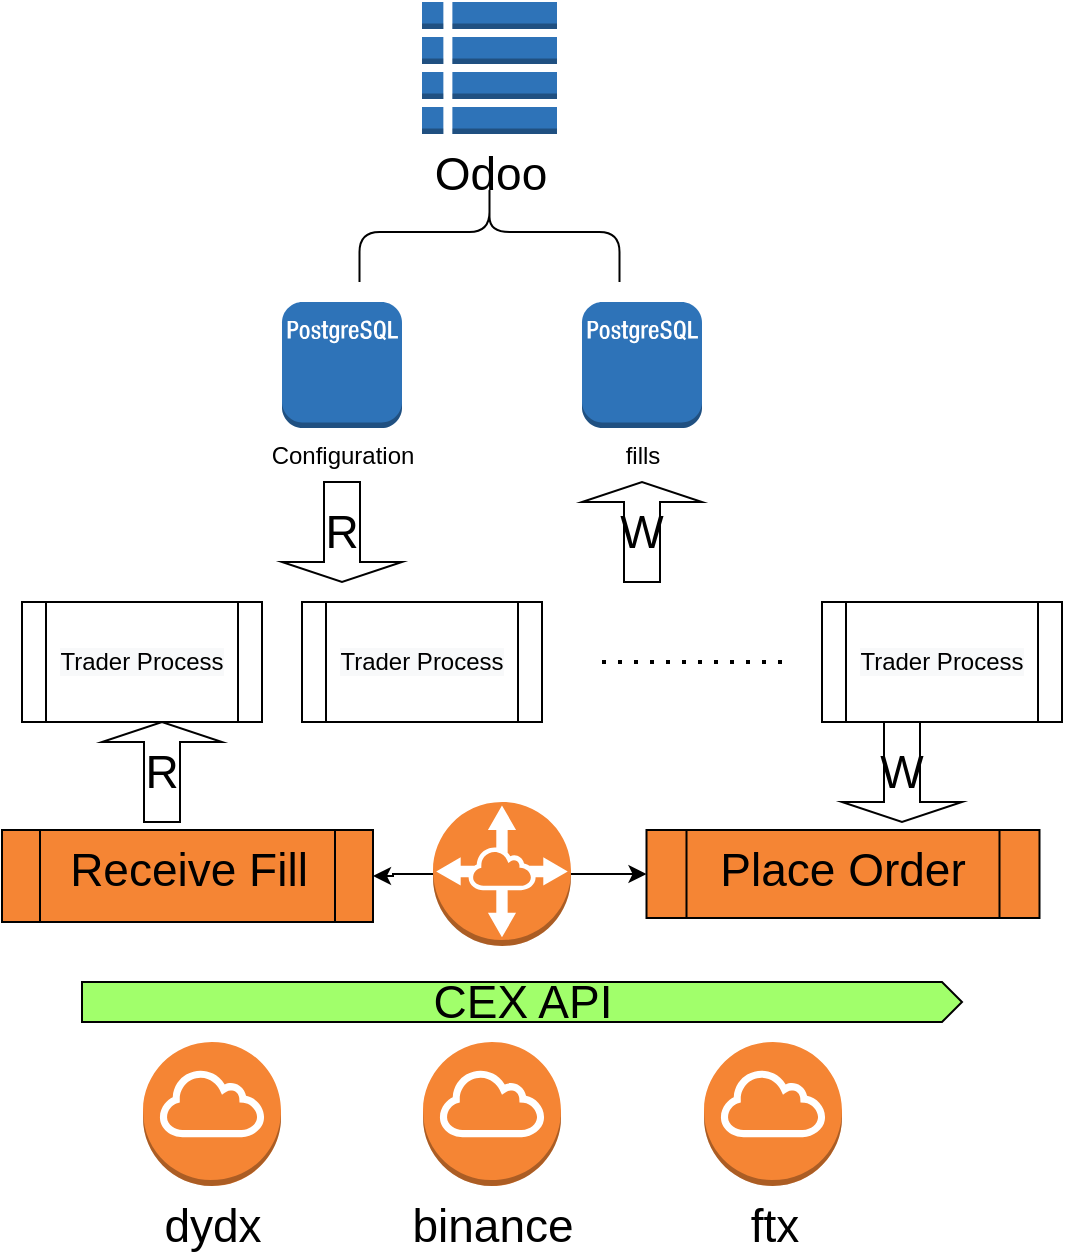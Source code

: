 <mxfile version="20.3.6" type="github">
  <diagram id="1FN0jCADEcaOHwnMj6fC" name="Page-1">
    <mxGraphModel dx="1189" dy="790" grid="1" gridSize="10" guides="1" tooltips="1" connect="1" arrows="1" fold="1" page="1" pageScale="1" pageWidth="850" pageHeight="1100" math="0" shadow="0">
      <root>
        <mxCell id="0" />
        <mxCell id="1" parent="0" />
        <mxCell id="E-Ok-bu4HI9y_HQx3JMv-6" value="" style="endArrow=none;dashed=1;html=1;dashPattern=1 3;strokeWidth=2;rounded=0;" edge="1" parent="1">
          <mxGeometry width="50" height="50" relative="1" as="geometry">
            <mxPoint x="540" y="520" as="sourcePoint" />
            <mxPoint x="450" y="520" as="targetPoint" />
            <Array as="points" />
          </mxGeometry>
        </mxCell>
        <mxCell id="E-Ok-bu4HI9y_HQx3JMv-8" value="&lt;meta charset=&quot;utf-8&quot;&gt;&lt;span style=&quot;color: rgb(0, 0, 0); font-family: Helvetica; font-size: 12px; font-style: normal; font-variant-ligatures: normal; font-variant-caps: normal; font-weight: 400; letter-spacing: normal; orphans: 2; text-align: center; text-indent: 0px; text-transform: none; widows: 2; word-spacing: 0px; -webkit-text-stroke-width: 0px; background-color: rgb(248, 249, 250); text-decoration-thickness: initial; text-decoration-style: initial; text-decoration-color: initial; float: none; display: inline !important;&quot;&gt;Trader Process&lt;/span&gt;" style="shape=process;whiteSpace=wrap;html=1;backgroundOutline=1;" vertex="1" parent="1">
          <mxGeometry x="160" y="490" width="120" height="60" as="geometry" />
        </mxCell>
        <mxCell id="E-Ok-bu4HI9y_HQx3JMv-9" value="&lt;meta charset=&quot;utf-8&quot;&gt;&lt;span style=&quot;color: rgb(0, 0, 0); font-family: Helvetica; font-size: 12px; font-style: normal; font-variant-ligatures: normal; font-variant-caps: normal; font-weight: 400; letter-spacing: normal; orphans: 2; text-align: center; text-indent: 0px; text-transform: none; widows: 2; word-spacing: 0px; -webkit-text-stroke-width: 0px; background-color: rgb(248, 249, 250); text-decoration-thickness: initial; text-decoration-style: initial; text-decoration-color: initial; float: none; display: inline !important;&quot;&gt;Trader Process&lt;/span&gt;" style="shape=process;whiteSpace=wrap;html=1;backgroundOutline=1;" vertex="1" parent="1">
          <mxGeometry x="300" y="490" width="120" height="60" as="geometry" />
        </mxCell>
        <mxCell id="E-Ok-bu4HI9y_HQx3JMv-10" value="&lt;meta charset=&quot;utf-8&quot;&gt;&lt;span style=&quot;color: rgb(0, 0, 0); font-family: Helvetica; font-size: 12px; font-style: normal; font-variant-ligatures: normal; font-variant-caps: normal; font-weight: 400; letter-spacing: normal; orphans: 2; text-align: center; text-indent: 0px; text-transform: none; widows: 2; word-spacing: 0px; -webkit-text-stroke-width: 0px; background-color: rgb(248, 249, 250); text-decoration-thickness: initial; text-decoration-style: initial; text-decoration-color: initial; float: none; display: inline !important;&quot;&gt;Trader Process&lt;/span&gt;" style="shape=process;whiteSpace=wrap;html=1;backgroundOutline=1;" vertex="1" parent="1">
          <mxGeometry x="560" y="490" width="120" height="60" as="geometry" />
        </mxCell>
        <mxCell id="E-Ok-bu4HI9y_HQx3JMv-14" value="Configuration" style="outlineConnect=0;dashed=0;verticalLabelPosition=bottom;verticalAlign=top;align=center;html=1;shape=mxgraph.aws3.postgre_sql_instance;fillColor=#2E73B8;gradientColor=none;" vertex="1" parent="1">
          <mxGeometry x="290" y="340" width="60" height="63" as="geometry" />
        </mxCell>
        <mxCell id="E-Ok-bu4HI9y_HQx3JMv-15" value="fills" style="outlineConnect=0;dashed=0;verticalLabelPosition=bottom;verticalAlign=top;align=center;html=1;shape=mxgraph.aws3.postgre_sql_instance;fillColor=#2E73B8;gradientColor=none;" vertex="1" parent="1">
          <mxGeometry x="440" y="340" width="60" height="63" as="geometry" />
        </mxCell>
        <mxCell id="E-Ok-bu4HI9y_HQx3JMv-16" value="&lt;font style=&quot;font-size: 23px;&quot;&gt;Odoo&lt;/font&gt;" style="outlineConnect=0;dashed=0;verticalLabelPosition=bottom;verticalAlign=top;align=center;html=1;shape=mxgraph.aws3.table;fillColor=#2E73B8;gradientColor=none;" vertex="1" parent="1">
          <mxGeometry x="360" y="190" width="67.5" height="66" as="geometry" />
        </mxCell>
        <mxCell id="E-Ok-bu4HI9y_HQx3JMv-22" value="" style="strokeWidth=2;dashed=0;align=center;fontSize=8;html=1;shape=rect;" vertex="1" parent="1">
          <mxGeometry x="420" y="450" as="geometry" />
        </mxCell>
        <mxCell id="E-Ok-bu4HI9y_HQx3JMv-27" value="" style="strokeWidth=2;dashed=0;align=center;fontSize=8;html=1;shape=rect;" vertex="1" parent="1">
          <mxGeometry x="420" y="450" as="geometry" />
        </mxCell>
        <mxCell id="E-Ok-bu4HI9y_HQx3JMv-36" value="" style="shape=curlyBracket;whiteSpace=wrap;html=1;rounded=1;flipH=1;fontSize=23;rotation=-90;" vertex="1" parent="1">
          <mxGeometry x="368.75" y="240" width="50" height="130" as="geometry" />
        </mxCell>
        <mxCell id="E-Ok-bu4HI9y_HQx3JMv-38" value="R" style="shape=singleArrow;direction=south;whiteSpace=wrap;html=1;fontSize=23;" vertex="1" parent="1">
          <mxGeometry x="290" y="430" width="60" height="50" as="geometry" />
        </mxCell>
        <mxCell id="E-Ok-bu4HI9y_HQx3JMv-40" value="W" style="shape=singleArrow;direction=north;whiteSpace=wrap;html=1;fontSize=23;" vertex="1" parent="1">
          <mxGeometry x="440" y="430" width="60" height="50" as="geometry" />
        </mxCell>
        <mxCell id="E-Ok-bu4HI9y_HQx3JMv-41" value="dydx" style="outlineConnect=0;dashed=0;verticalLabelPosition=bottom;verticalAlign=top;align=center;html=1;shape=mxgraph.aws3.internet_gateway;fillColor=#F58534;gradientColor=none;fontSize=23;" vertex="1" parent="1">
          <mxGeometry x="220.5" y="710" width="69" height="72" as="geometry" />
        </mxCell>
        <mxCell id="E-Ok-bu4HI9y_HQx3JMv-42" value="binance" style="outlineConnect=0;dashed=0;verticalLabelPosition=bottom;verticalAlign=top;align=center;html=1;shape=mxgraph.aws3.internet_gateway;fillColor=#F58534;gradientColor=none;fontSize=23;" vertex="1" parent="1">
          <mxGeometry x="360.5" y="710" width="69" height="72" as="geometry" />
        </mxCell>
        <mxCell id="E-Ok-bu4HI9y_HQx3JMv-43" value="ftx" style="outlineConnect=0;dashed=0;verticalLabelPosition=bottom;verticalAlign=top;align=center;html=1;shape=mxgraph.aws3.internet_gateway;fillColor=#F58534;gradientColor=none;fontSize=23;" vertex="1" parent="1">
          <mxGeometry x="501" y="710" width="69" height="72" as="geometry" />
        </mxCell>
        <mxCell id="E-Ok-bu4HI9y_HQx3JMv-50" value="" style="edgeStyle=orthogonalEdgeStyle;rounded=0;orthogonalLoop=1;jettySize=auto;html=1;fontSize=23;" edge="1" parent="1" source="E-Ok-bu4HI9y_HQx3JMv-48" target="E-Ok-bu4HI9y_HQx3JMv-49">
          <mxGeometry relative="1" as="geometry" />
        </mxCell>
        <mxCell id="E-Ok-bu4HI9y_HQx3JMv-58" value="" style="edgeStyle=orthogonalEdgeStyle;rounded=0;orthogonalLoop=1;jettySize=auto;html=1;fontSize=23;" edge="1" parent="1" source="E-Ok-bu4HI9y_HQx3JMv-48" target="E-Ok-bu4HI9y_HQx3JMv-57">
          <mxGeometry relative="1" as="geometry" />
        </mxCell>
        <mxCell id="E-Ok-bu4HI9y_HQx3JMv-48" value="" style="outlineConnect=0;dashed=0;verticalLabelPosition=bottom;verticalAlign=top;align=center;html=1;shape=mxgraph.aws3.vpc_peering;fillColor=#F58534;gradientColor=none;fontSize=23;" vertex="1" parent="1">
          <mxGeometry x="365.5" y="590" width="69" height="72" as="geometry" />
        </mxCell>
        <mxCell id="E-Ok-bu4HI9y_HQx3JMv-49" value="Place Order" style="shape=process;whiteSpace=wrap;html=1;backgroundOutline=1;fontSize=23;verticalAlign=top;fillColor=#F58534;dashed=0;gradientColor=none;" vertex="1" parent="1">
          <mxGeometry x="472.25" y="604" width="196.5" height="44" as="geometry" />
        </mxCell>
        <mxCell id="E-Ok-bu4HI9y_HQx3JMv-57" value="Receive Fill" style="shape=process;whiteSpace=wrap;html=1;backgroundOutline=1;fontSize=23;verticalAlign=top;fillColor=#F58534;dashed=0;gradientColor=none;" vertex="1" parent="1">
          <mxGeometry x="150" y="604" width="185.5" height="46" as="geometry" />
        </mxCell>
        <mxCell id="E-Ok-bu4HI9y_HQx3JMv-59" value="W" style="shape=singleArrow;direction=south;whiteSpace=wrap;html=1;fontSize=23;" vertex="1" parent="1">
          <mxGeometry x="570" y="550" width="60" height="50" as="geometry" />
        </mxCell>
        <mxCell id="E-Ok-bu4HI9y_HQx3JMv-60" value="R" style="shape=singleArrow;direction=north;whiteSpace=wrap;html=1;fontSize=23;" vertex="1" parent="1">
          <mxGeometry x="200" y="550" width="60" height="50" as="geometry" />
        </mxCell>
        <mxCell id="E-Ok-bu4HI9y_HQx3JMv-61" value="CEX API" style="html=1;shadow=0;dashed=0;align=center;verticalAlign=middle;shape=mxgraph.arrows2.arrow;dy=0;dx=10;notch=0;fontSize=23;gradientColor=none;fillColor=#A1FF6B;" vertex="1" parent="1">
          <mxGeometry x="190" y="680" width="440" height="20" as="geometry" />
        </mxCell>
      </root>
    </mxGraphModel>
  </diagram>
</mxfile>
